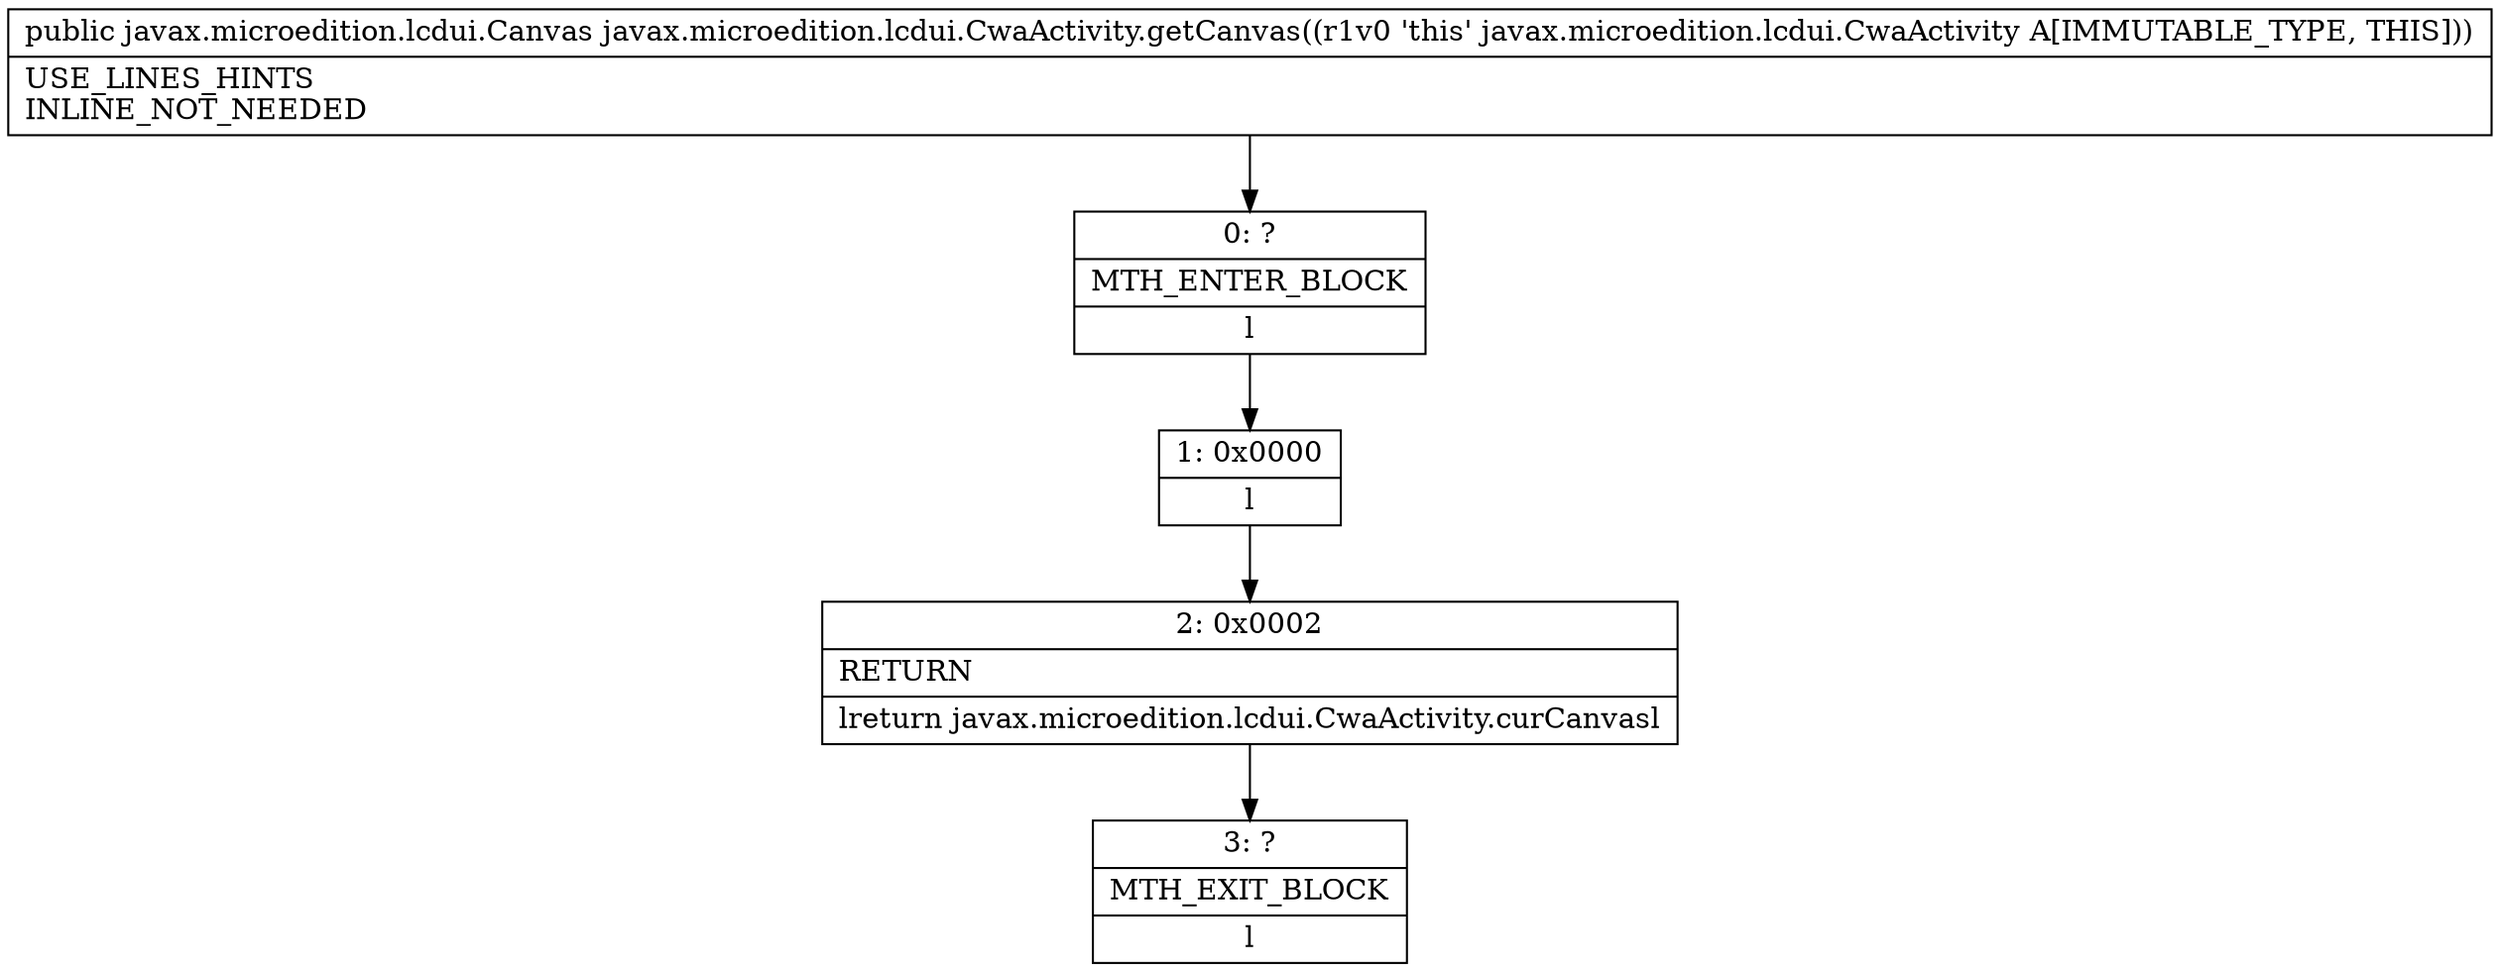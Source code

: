 digraph "CFG forjavax.microedition.lcdui.CwaActivity.getCanvas()Ljavax\/microedition\/lcdui\/Canvas;" {
Node_0 [shape=record,label="{0\:\ ?|MTH_ENTER_BLOCK\l|l}"];
Node_1 [shape=record,label="{1\:\ 0x0000|l}"];
Node_2 [shape=record,label="{2\:\ 0x0002|RETURN\l|lreturn javax.microedition.lcdui.CwaActivity.curCanvasl}"];
Node_3 [shape=record,label="{3\:\ ?|MTH_EXIT_BLOCK\l|l}"];
MethodNode[shape=record,label="{public javax.microedition.lcdui.Canvas javax.microedition.lcdui.CwaActivity.getCanvas((r1v0 'this' javax.microedition.lcdui.CwaActivity A[IMMUTABLE_TYPE, THIS]))  | USE_LINES_HINTS\lINLINE_NOT_NEEDED\l}"];
MethodNode -> Node_0;
Node_0 -> Node_1;
Node_1 -> Node_2;
Node_2 -> Node_3;
}

